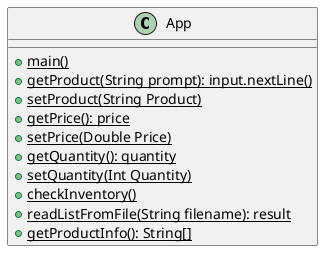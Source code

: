 @startuml
class App {
+{static} main()
+{static} getProduct(String prompt): input.nextLine()
+{static} setProduct(String Product)
+{static} getPrice(): price
+{static} setPrice(Double Price)
+{static} getQuantity(): quantity
+{static} setQuantity(Int Quantity)
+{static} checkInventory()
+{static} readListFromFile(String filename): result
+{static} getProductInfo(): String[]
}
@enduml